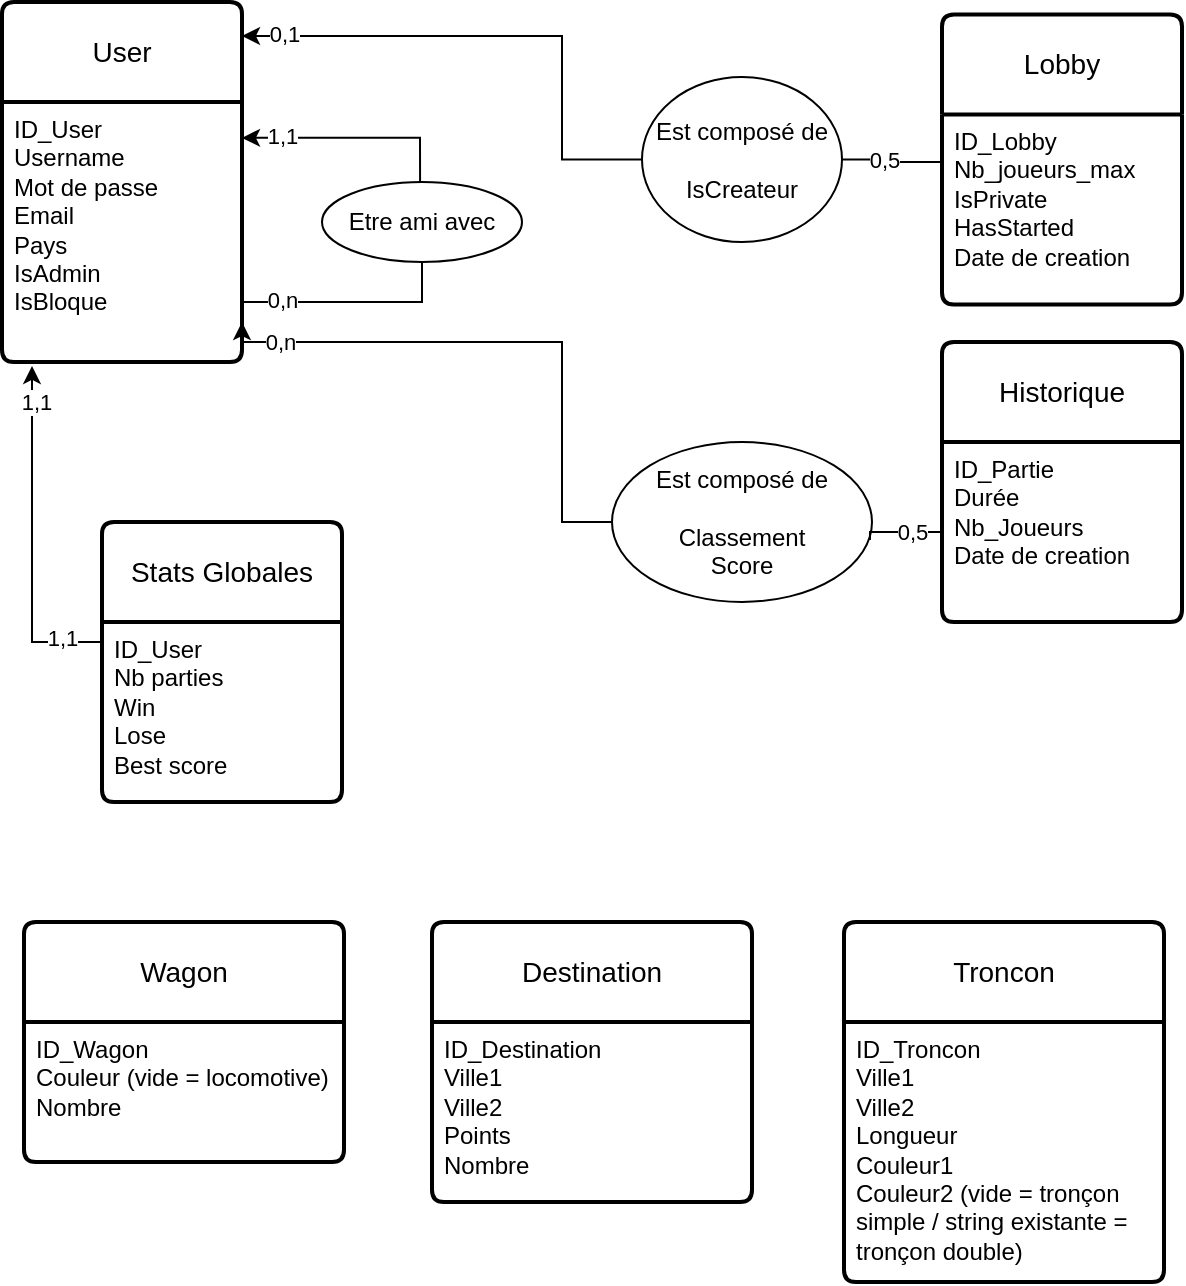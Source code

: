 <mxfile version="24.0.5" type="github">
  <diagram name="Page-1" id="GPkuQUCnlq3ohZIxKowG">
    <mxGraphModel dx="1434" dy="746" grid="1" gridSize="10" guides="1" tooltips="1" connect="1" arrows="1" fold="1" page="1" pageScale="1" pageWidth="827" pageHeight="1169" math="0" shadow="0">
      <root>
        <mxCell id="0" />
        <mxCell id="1" parent="0" />
        <mxCell id="MFQDof5vlD9xu1kdHKQL-1" value="User" style="swimlane;childLayout=stackLayout;horizontal=1;startSize=50;horizontalStack=0;rounded=1;fontSize=14;fontStyle=0;strokeWidth=2;resizeParent=0;resizeLast=1;shadow=0;dashed=0;align=center;arcSize=4;whiteSpace=wrap;html=1;" parent="1" vertex="1">
          <mxGeometry x="119" y="90" width="120" height="180" as="geometry" />
        </mxCell>
        <mxCell id="MFQDof5vlD9xu1kdHKQL-2" value="ID_User&lt;br&gt;Username&lt;br&gt;Mot de passe&lt;br&gt;Email&lt;br&gt;Pays&lt;br&gt;IsAdmin&lt;br&gt;IsBloque" style="align=left;strokeColor=none;fillColor=none;spacingLeft=4;fontSize=12;verticalAlign=top;resizable=0;rotatable=0;part=1;html=1;" parent="MFQDof5vlD9xu1kdHKQL-1" vertex="1">
          <mxGeometry y="50" width="120" height="130" as="geometry" />
        </mxCell>
        <mxCell id="bhqNMUB9VUFnQ5Ed6FzW-11" style="edgeStyle=orthogonalEdgeStyle;rounded=0;orthogonalLoop=1;jettySize=auto;html=1;exitX=0.5;exitY=0;exitDx=0;exitDy=0;entryX=1.008;entryY=0.138;entryDx=0;entryDy=0;entryPerimeter=0;" edge="1" parent="1">
          <mxGeometry relative="1" as="geometry">
            <mxPoint x="328.04" y="180" as="sourcePoint" />
            <mxPoint x="239.0" y="157.94" as="targetPoint" />
            <Array as="points">
              <mxPoint x="328" y="158" />
            </Array>
          </mxGeometry>
        </mxCell>
        <mxCell id="bhqNMUB9VUFnQ5Ed6FzW-13" value="1,1" style="edgeLabel;html=1;align=center;verticalAlign=middle;resizable=0;points=[];" vertex="1" connectable="0" parent="bhqNMUB9VUFnQ5Ed6FzW-11">
          <mxGeometry x="0.874" y="-1" relative="1" as="geometry">
            <mxPoint x="13" as="offset" />
          </mxGeometry>
        </mxCell>
        <mxCell id="MFQDof5vlD9xu1kdHKQL-3" value="Etre ami avec" style="ellipse;whiteSpace=wrap;html=1;align=center;" parent="1" vertex="1">
          <mxGeometry x="279" y="180" width="100" height="40" as="geometry" />
        </mxCell>
        <mxCell id="MFQDof5vlD9xu1kdHKQL-15" value="Lobby" style="swimlane;childLayout=stackLayout;horizontal=1;startSize=50;horizontalStack=0;rounded=1;fontSize=14;fontStyle=0;strokeWidth=2;resizeParent=0;resizeLast=1;shadow=0;dashed=0;align=center;arcSize=4;whiteSpace=wrap;html=1;" parent="1" vertex="1">
          <mxGeometry x="589" y="96.25" width="120" height="145" as="geometry" />
        </mxCell>
        <mxCell id="MFQDof5vlD9xu1kdHKQL-16" value="ID_Lobby&lt;br&gt;Nb_joueurs_max&lt;br&gt;IsPrivate&lt;br&gt;HasStarted&lt;br&gt;Date de creation" style="align=left;strokeColor=none;fillColor=none;spacingLeft=4;fontSize=12;verticalAlign=top;resizable=0;rotatable=0;part=1;html=1;" parent="MFQDof5vlD9xu1kdHKQL-15" vertex="1">
          <mxGeometry y="50" width="120" height="95" as="geometry" />
        </mxCell>
        <mxCell id="bhqNMUB9VUFnQ5Ed6FzW-1" value="Stats Globales" style="swimlane;childLayout=stackLayout;horizontal=1;startSize=50;horizontalStack=0;rounded=1;fontSize=14;fontStyle=0;strokeWidth=2;resizeParent=0;resizeLast=1;shadow=0;dashed=0;align=center;arcSize=4;whiteSpace=wrap;html=1;" vertex="1" parent="1">
          <mxGeometry x="169" y="350" width="120" height="140" as="geometry" />
        </mxCell>
        <mxCell id="bhqNMUB9VUFnQ5Ed6FzW-2" value="ID_User&lt;br&gt;Nb parties&lt;br&gt;Win&lt;br&gt;Lose&lt;br&gt;Best score" style="align=left;strokeColor=none;fillColor=none;spacingLeft=4;fontSize=12;verticalAlign=top;resizable=0;rotatable=0;part=1;html=1;" vertex="1" parent="bhqNMUB9VUFnQ5Ed6FzW-1">
          <mxGeometry y="50" width="120" height="90" as="geometry" />
        </mxCell>
        <mxCell id="bhqNMUB9VUFnQ5Ed6FzW-3" value="Historique" style="swimlane;childLayout=stackLayout;horizontal=1;startSize=50;horizontalStack=0;rounded=1;fontSize=14;fontStyle=0;strokeWidth=2;resizeParent=0;resizeLast=1;shadow=0;dashed=0;align=center;arcSize=4;whiteSpace=wrap;html=1;" vertex="1" parent="1">
          <mxGeometry x="589" y="260" width="120" height="140" as="geometry" />
        </mxCell>
        <mxCell id="bhqNMUB9VUFnQ5Ed6FzW-4" value="ID_Partie&lt;br&gt;Durée&lt;br&gt;Nb_Joueurs&lt;br&gt;Date de creation" style="align=left;strokeColor=none;fillColor=none;spacingLeft=4;fontSize=12;verticalAlign=top;resizable=0;rotatable=0;part=1;html=1;" vertex="1" parent="bhqNMUB9VUFnQ5Ed6FzW-3">
          <mxGeometry y="50" width="120" height="90" as="geometry" />
        </mxCell>
        <mxCell id="bhqNMUB9VUFnQ5Ed6FzW-7" value="Est composé de&lt;br&gt;&lt;br&gt;Classement&lt;br&gt;Score" style="ellipse;whiteSpace=wrap;html=1;align=center;" vertex="1" parent="1">
          <mxGeometry x="424" y="310" width="130" height="80" as="geometry" />
        </mxCell>
        <mxCell id="bhqNMUB9VUFnQ5Ed6FzW-8" style="edgeStyle=orthogonalEdgeStyle;rounded=0;orthogonalLoop=1;jettySize=auto;html=1;exitX=1;exitY=0.75;exitDx=0;exitDy=0;entryX=0.5;entryY=1;entryDx=0;entryDy=0;endArrow=none;endFill=0;" edge="1" parent="1" source="MFQDof5vlD9xu1kdHKQL-2" target="MFQDof5vlD9xu1kdHKQL-3">
          <mxGeometry relative="1" as="geometry">
            <Array as="points">
              <mxPoint x="239" y="240" />
              <mxPoint x="329" y="240" />
            </Array>
          </mxGeometry>
        </mxCell>
        <mxCell id="bhqNMUB9VUFnQ5Ed6FzW-12" value="0,n" style="edgeLabel;html=1;align=center;verticalAlign=middle;resizable=0;points=[];" vertex="1" connectable="0" parent="bhqNMUB9VUFnQ5Ed6FzW-8">
          <mxGeometry x="-0.973" y="-2" relative="1" as="geometry">
            <mxPoint x="22" as="offset" />
          </mxGeometry>
        </mxCell>
        <mxCell id="bhqNMUB9VUFnQ5Ed6FzW-17" style="edgeStyle=orthogonalEdgeStyle;rounded=0;orthogonalLoop=1;jettySize=auto;html=1;entryX=0;entryY=0.25;entryDx=0;entryDy=0;endArrow=none;endFill=0;" edge="1" parent="1" source="bhqNMUB9VUFnQ5Ed6FzW-16" target="MFQDof5vlD9xu1kdHKQL-16">
          <mxGeometry relative="1" as="geometry" />
        </mxCell>
        <mxCell id="bhqNMUB9VUFnQ5Ed6FzW-18" value="0,5" style="edgeLabel;html=1;align=center;verticalAlign=middle;resizable=0;points=[];" vertex="1" connectable="0" parent="bhqNMUB9VUFnQ5Ed6FzW-17">
          <mxGeometry x="0.182" y="4" relative="1" as="geometry">
            <mxPoint x="-9" y="3" as="offset" />
          </mxGeometry>
        </mxCell>
        <mxCell id="bhqNMUB9VUFnQ5Ed6FzW-16" value="Est composé de&lt;br&gt;&lt;br&gt;IsCreateur" style="ellipse;whiteSpace=wrap;html=1;align=center;" vertex="1" parent="1">
          <mxGeometry x="439" y="127.5" width="100" height="82.5" as="geometry" />
        </mxCell>
        <mxCell id="bhqNMUB9VUFnQ5Ed6FzW-27" style="edgeStyle=orthogonalEdgeStyle;rounded=0;orthogonalLoop=1;jettySize=auto;html=1;exitX=0;exitY=0.25;exitDx=0;exitDy=0;entryX=0.125;entryY=1.015;entryDx=0;entryDy=0;entryPerimeter=0;" edge="1" parent="1" source="bhqNMUB9VUFnQ5Ed6FzW-2" target="MFQDof5vlD9xu1kdHKQL-2">
          <mxGeometry relative="1" as="geometry">
            <Array as="points">
              <mxPoint x="169" y="410" />
              <mxPoint x="134" y="410" />
            </Array>
          </mxGeometry>
        </mxCell>
        <mxCell id="bhqNMUB9VUFnQ5Ed6FzW-43" value="1,1" style="edgeLabel;html=1;align=center;verticalAlign=middle;resizable=0;points=[];" vertex="1" connectable="0" parent="bhqNMUB9VUFnQ5Ed6FzW-27">
          <mxGeometry x="0.859" y="-2" relative="1" as="geometry">
            <mxPoint y="5" as="offset" />
          </mxGeometry>
        </mxCell>
        <mxCell id="bhqNMUB9VUFnQ5Ed6FzW-44" value="1,1" style="edgeLabel;html=1;align=center;verticalAlign=middle;resizable=0;points=[];" vertex="1" connectable="0" parent="bhqNMUB9VUFnQ5Ed6FzW-27">
          <mxGeometry x="-0.639" y="-2" relative="1" as="geometry">
            <mxPoint x="1" as="offset" />
          </mxGeometry>
        </mxCell>
        <mxCell id="bhqNMUB9VUFnQ5Ed6FzW-28" value="Wagon" style="swimlane;childLayout=stackLayout;horizontal=1;startSize=50;horizontalStack=0;rounded=1;fontSize=14;fontStyle=0;strokeWidth=2;resizeParent=0;resizeLast=1;shadow=0;dashed=0;align=center;arcSize=4;whiteSpace=wrap;html=1;" vertex="1" parent="1">
          <mxGeometry x="130" y="550" width="160" height="120" as="geometry" />
        </mxCell>
        <mxCell id="bhqNMUB9VUFnQ5Ed6FzW-29" value="ID_Wagon&lt;br&gt;Couleur (vide = locomotive)&lt;br&gt;Nombre" style="align=left;strokeColor=none;fillColor=none;spacingLeft=4;fontSize=12;verticalAlign=top;resizable=0;rotatable=0;part=1;html=1;" vertex="1" parent="bhqNMUB9VUFnQ5Ed6FzW-28">
          <mxGeometry y="50" width="160" height="70" as="geometry" />
        </mxCell>
        <mxCell id="bhqNMUB9VUFnQ5Ed6FzW-30" value="Destination" style="swimlane;childLayout=stackLayout;horizontal=1;startSize=50;horizontalStack=0;rounded=1;fontSize=14;fontStyle=0;strokeWidth=2;resizeParent=0;resizeLast=1;shadow=0;dashed=0;align=center;arcSize=4;whiteSpace=wrap;html=1;" vertex="1" parent="1">
          <mxGeometry x="334" y="550" width="160" height="140" as="geometry" />
        </mxCell>
        <mxCell id="bhqNMUB9VUFnQ5Ed6FzW-31" value="ID_Destination&lt;br&gt;Ville1&lt;br&gt;Ville2&lt;br&gt;Points&lt;br&gt;Nombre" style="align=left;strokeColor=none;fillColor=none;spacingLeft=4;fontSize=12;verticalAlign=top;resizable=0;rotatable=0;part=1;html=1;" vertex="1" parent="bhqNMUB9VUFnQ5Ed6FzW-30">
          <mxGeometry y="50" width="160" height="90" as="geometry" />
        </mxCell>
        <mxCell id="bhqNMUB9VUFnQ5Ed6FzW-32" value="Troncon" style="swimlane;childLayout=stackLayout;horizontal=1;startSize=50;horizontalStack=0;rounded=1;fontSize=14;fontStyle=0;strokeWidth=2;resizeParent=0;resizeLast=1;shadow=0;dashed=0;align=center;arcSize=4;whiteSpace=wrap;html=1;" vertex="1" parent="1">
          <mxGeometry x="540" y="550" width="160" height="180" as="geometry" />
        </mxCell>
        <mxCell id="bhqNMUB9VUFnQ5Ed6FzW-33" value="ID_Troncon&lt;br&gt;Ville1&lt;br&gt;Ville2&lt;br&gt;Longueur&lt;br&gt;Couleur1&lt;br&gt;Couleur2 (vide = tronçon&lt;br&gt;simple / string existante =&amp;nbsp;&lt;br&gt;tronçon double)" style="align=left;strokeColor=none;fillColor=none;spacingLeft=4;fontSize=12;verticalAlign=top;resizable=0;rotatable=0;part=1;html=1;" vertex="1" parent="bhqNMUB9VUFnQ5Ed6FzW-32">
          <mxGeometry y="50" width="160" height="130" as="geometry" />
        </mxCell>
        <mxCell id="bhqNMUB9VUFnQ5Ed6FzW-34" style="edgeStyle=orthogonalEdgeStyle;rounded=0;orthogonalLoop=1;jettySize=auto;html=1;entryX=1.008;entryY=0.846;entryDx=0;entryDy=0;entryPerimeter=0;" edge="1" parent="1" source="bhqNMUB9VUFnQ5Ed6FzW-7" target="MFQDof5vlD9xu1kdHKQL-2">
          <mxGeometry relative="1" as="geometry">
            <Array as="points">
              <mxPoint x="399" y="350" />
              <mxPoint x="399" y="260" />
              <mxPoint x="239" y="260" />
            </Array>
          </mxGeometry>
        </mxCell>
        <mxCell id="bhqNMUB9VUFnQ5Ed6FzW-42" value="0,n" style="edgeLabel;html=1;align=center;verticalAlign=middle;resizable=0;points=[];" vertex="1" connectable="0" parent="bhqNMUB9VUFnQ5Ed6FzW-34">
          <mxGeometry x="0.761" y="1" relative="1" as="geometry">
            <mxPoint x="-4" y="-1" as="offset" />
          </mxGeometry>
        </mxCell>
        <mxCell id="bhqNMUB9VUFnQ5Ed6FzW-35" style="edgeStyle=orthogonalEdgeStyle;rounded=0;orthogonalLoop=1;jettySize=auto;html=1;" edge="1" parent="1" source="bhqNMUB9VUFnQ5Ed6FzW-16" target="MFQDof5vlD9xu1kdHKQL-1">
          <mxGeometry relative="1" as="geometry">
            <Array as="points">
              <mxPoint x="399" y="169" />
              <mxPoint x="399" y="107" />
            </Array>
          </mxGeometry>
        </mxCell>
        <mxCell id="bhqNMUB9VUFnQ5Ed6FzW-40" value="0,1" style="edgeLabel;html=1;align=center;verticalAlign=middle;resizable=0;points=[];" vertex="1" connectable="0" parent="bhqNMUB9VUFnQ5Ed6FzW-35">
          <mxGeometry x="0.84" y="-1" relative="1" as="geometry">
            <mxPoint as="offset" />
          </mxGeometry>
        </mxCell>
        <mxCell id="bhqNMUB9VUFnQ5Ed6FzW-37" style="edgeStyle=orthogonalEdgeStyle;rounded=0;orthogonalLoop=1;jettySize=auto;html=1;exitX=0;exitY=0.5;exitDx=0;exitDy=0;entryX=0.992;entryY=0.613;entryDx=0;entryDy=0;entryPerimeter=0;endArrow=none;endFill=0;" edge="1" parent="1" source="bhqNMUB9VUFnQ5Ed6FzW-4" target="bhqNMUB9VUFnQ5Ed6FzW-7">
          <mxGeometry relative="1" as="geometry" />
        </mxCell>
        <mxCell id="bhqNMUB9VUFnQ5Ed6FzW-41" value="0,5" style="edgeLabel;html=1;align=center;verticalAlign=middle;resizable=0;points=[];" vertex="1" connectable="0" parent="bhqNMUB9VUFnQ5Ed6FzW-37">
          <mxGeometry x="-0.251" relative="1" as="geometry">
            <mxPoint as="offset" />
          </mxGeometry>
        </mxCell>
      </root>
    </mxGraphModel>
  </diagram>
</mxfile>

